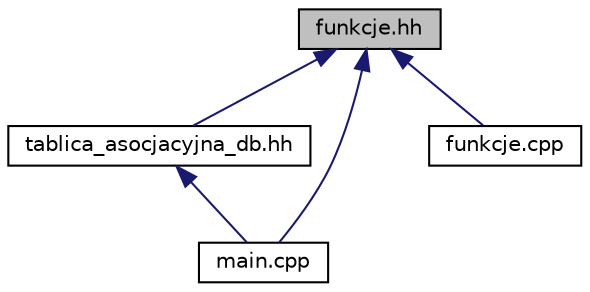 digraph G
{
  edge [fontname="Helvetica",fontsize="10",labelfontname="Helvetica",labelfontsize="10"];
  node [fontname="Helvetica",fontsize="10",shape=record];
  Node1 [label="funkcje.hh",height=0.2,width=0.4,color="black", fillcolor="grey75", style="filled" fontcolor="black"];
  Node1 -> Node2 [dir="back",color="midnightblue",fontsize="10",style="solid",fontname="Helvetica"];
  Node2 [label="tablica_asocjacyjna_db.hh",height=0.2,width=0.4,color="black", fillcolor="white", style="filled",URL="$tablica__asocjacyjna__db_8hh.html"];
  Node2 -> Node3 [dir="back",color="midnightblue",fontsize="10",style="solid",fontname="Helvetica"];
  Node3 [label="main.cpp",height=0.2,width=0.4,color="black", fillcolor="white", style="filled",URL="$main_8cpp.html",tooltip="Zawiera definicje glownej funkcji programu."];
  Node1 -> Node4 [dir="back",color="midnightblue",fontsize="10",style="solid",fontname="Helvetica"];
  Node4 [label="funkcje.cpp",height=0.2,width=0.4,color="black", fillcolor="white", style="filled",URL="$funkcje_8cpp.html",tooltip="Zawiera definicje funkcji uzytych w programie."];
  Node1 -> Node3 [dir="back",color="midnightblue",fontsize="10",style="solid",fontname="Helvetica"];
}

